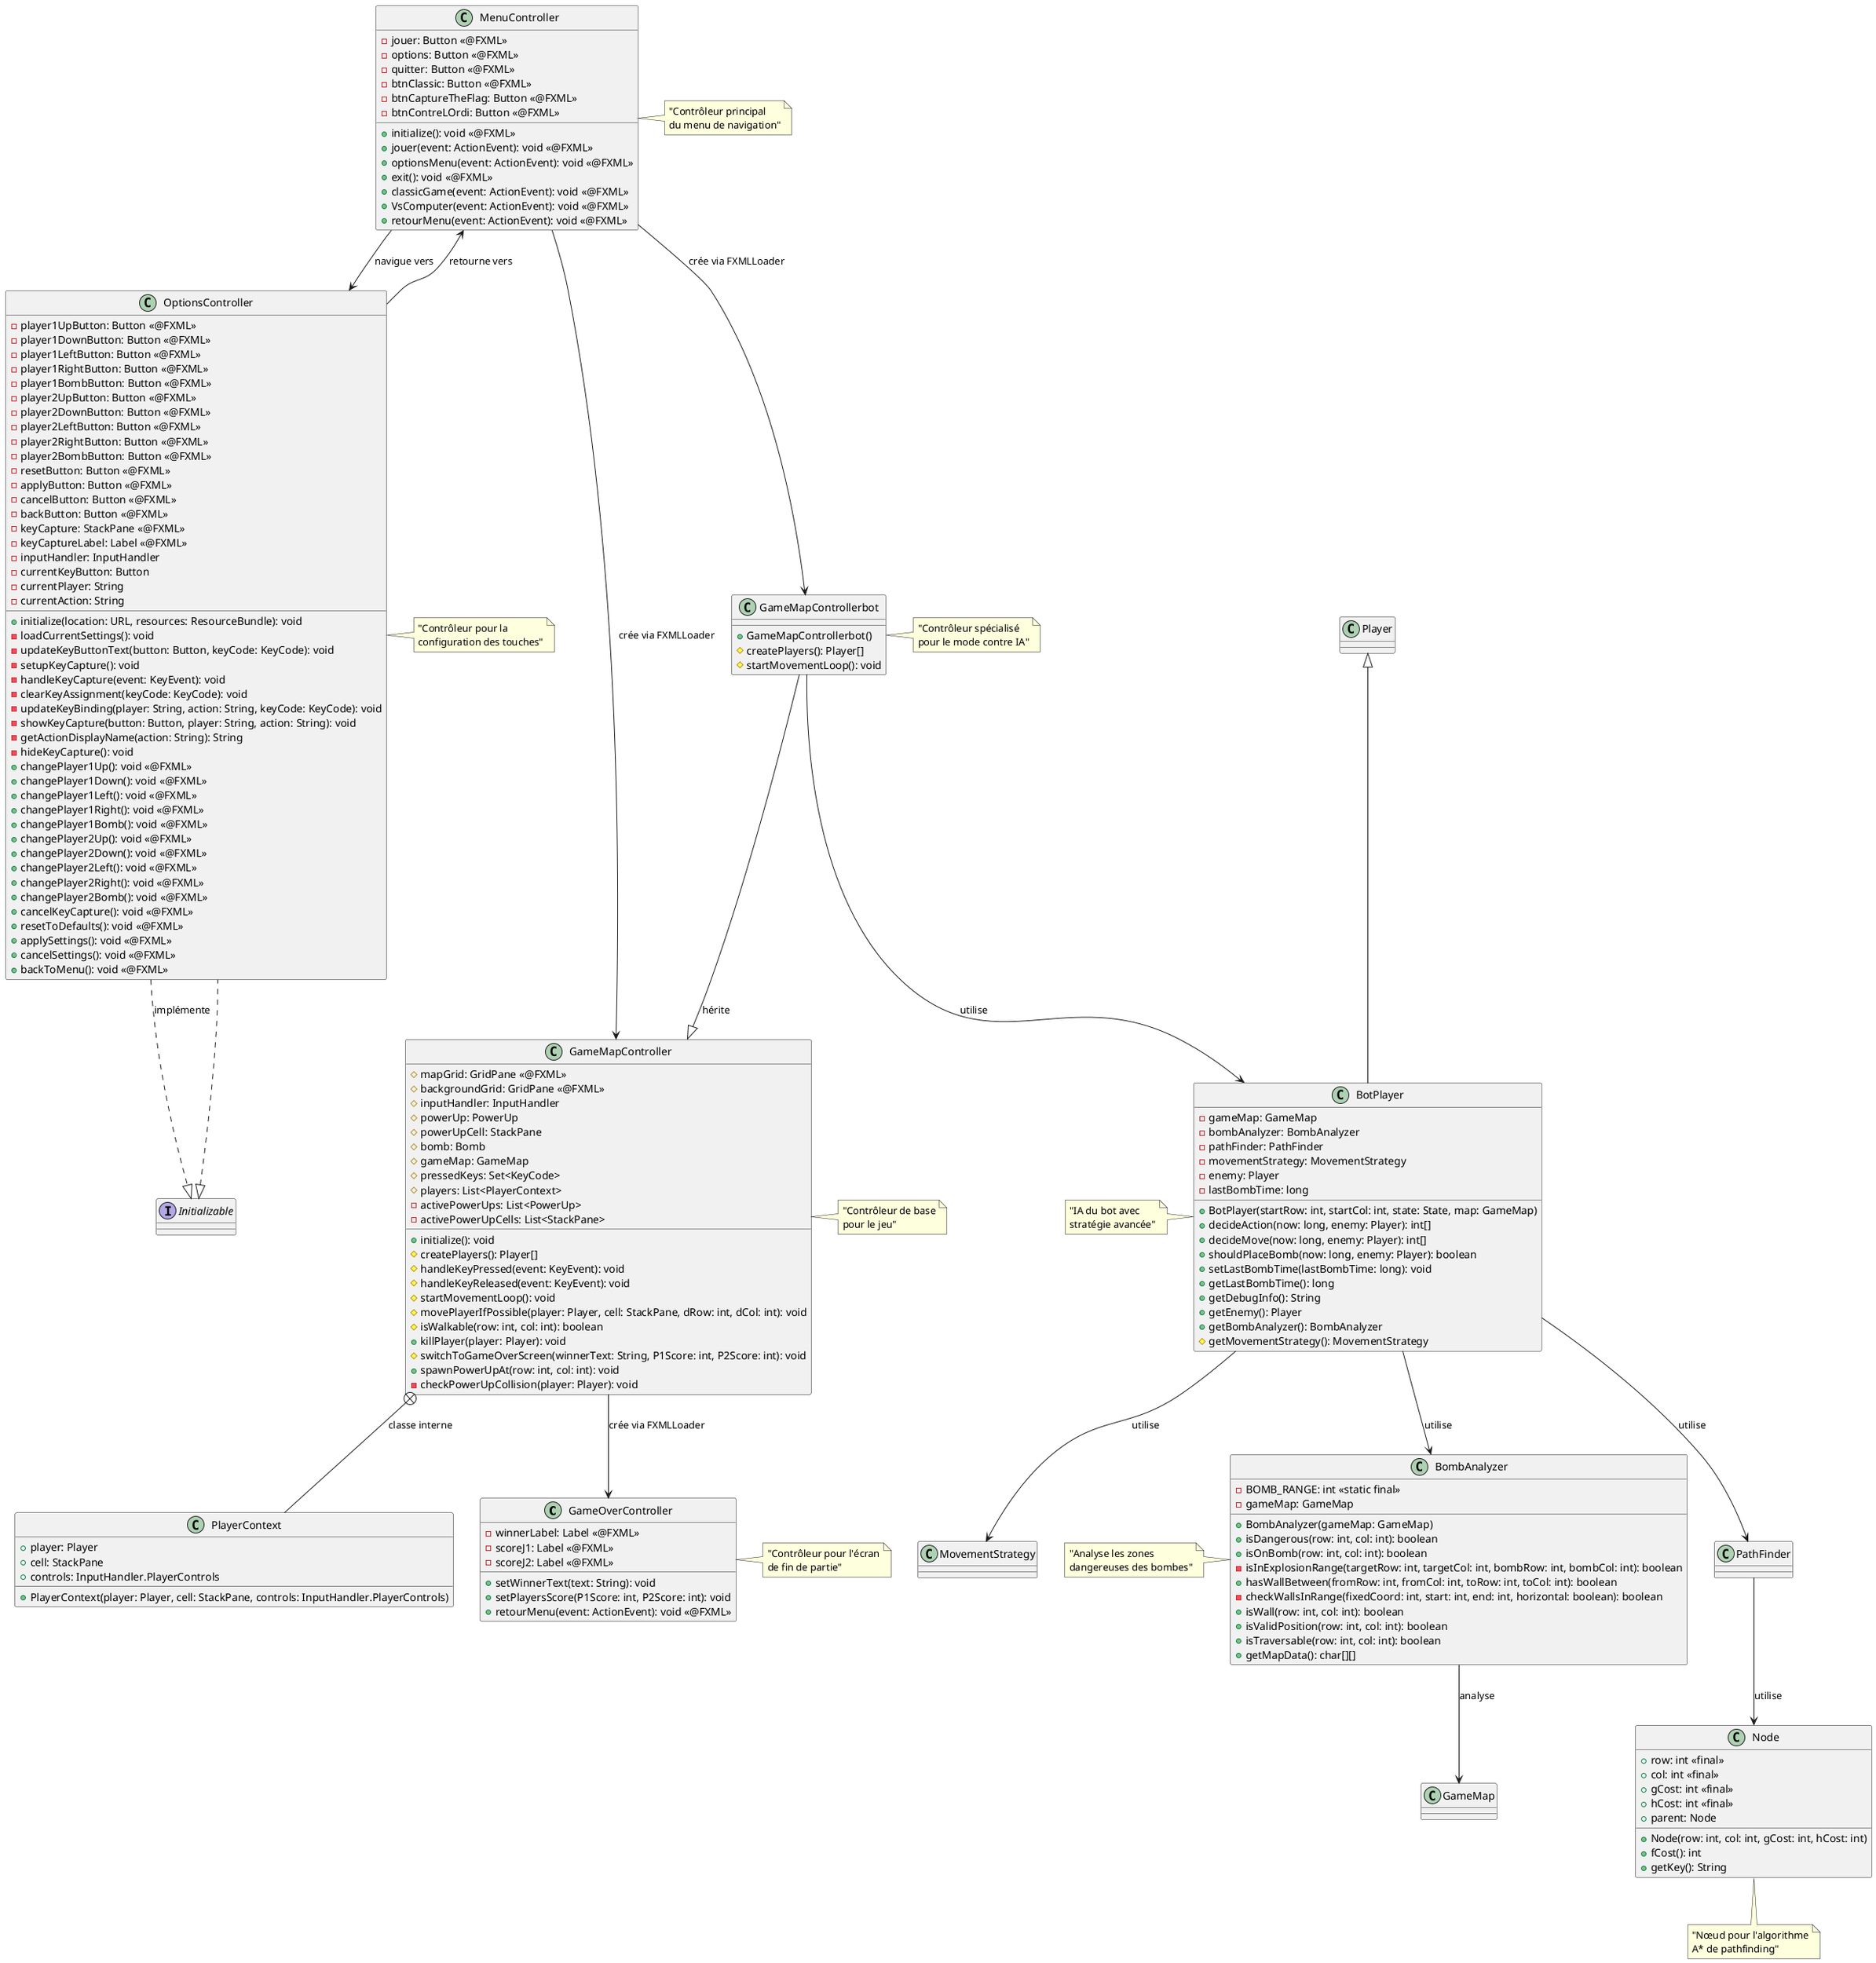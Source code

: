 @startuml Controllers

!define FXML_COLOR #E8F4FD
!define METHOD_COLOR #F0F8FF
!define FIELD_COLOR #FFF8DC

class GameOverController {
    {field} -winnerLabel: Label <<@FXML>>
    {field} -scoreJ1: Label <<@FXML>>
    {field} -scoreJ2: Label <<@FXML>>

    +setWinnerText(text: String): void
    +setPlayersScore(P1Score: int, P2Score: int): void
    +retourMenu(event: ActionEvent): void <<@FXML>>
}

class MenuController {
    {field} -jouer: Button <<@FXML>>
    {field} -options: Button <<@FXML>>
    {field} -quitter: Button <<@FXML>>
    {field} -btnClassic: Button <<@FXML>>
    {field} -btnCaptureTheFlag: Button <<@FXML>>
    {field} -btnContreLOrdi: Button <<@FXML>>

    +initialize(): void <<@FXML>>
    +jouer(event: ActionEvent): void <<@FXML>>
    +optionsMenu(event: ActionEvent): void <<@FXML>>
    +exit(): void <<@FXML>>
    +classicGame(event: ActionEvent): void <<@FXML>>
    +VsComputer(event: ActionEvent): void <<@FXML>>
    +retourMenu(event: ActionEvent): void <<@FXML>>
}

class OptionsController implements Initializable {
    {field} -player1UpButton: Button <<@FXML>>
    {field} -player1DownButton: Button <<@FXML>>
    {field} -player1LeftButton: Button <<@FXML>>
    {field} -player1RightButton: Button <<@FXML>>
    {field} -player1BombButton: Button <<@FXML>>
    {field} -player2UpButton: Button <<@FXML>>
    {field} -player2DownButton: Button <<@FXML>>
    {field} -player2LeftButton: Button <<@FXML>>
    {field} -player2RightButton: Button <<@FXML>>
    {field} -player2BombButton: Button <<@FXML>>
    {field} -resetButton: Button <<@FXML>>
    {field} -applyButton: Button <<@FXML>>
    {field} -cancelButton: Button <<@FXML>>
    {field} -backButton: Button <<@FXML>>
    {field} -keyCapture: StackPane <<@FXML>>
    {field} -keyCaptureLabel: Label <<@FXML>>
    {field} -inputHandler: InputHandler
    {field} -currentKeyButton: Button
    {field} -currentPlayer: String
    {field} -currentAction: String

    +initialize(location: URL, resources: ResourceBundle): void
    -loadCurrentSettings(): void
    -updateKeyButtonText(button: Button, keyCode: KeyCode): void
    -setupKeyCapture(): void
    -handleKeyCapture(event: KeyEvent): void
    -clearKeyAssignment(keyCode: KeyCode): void
    -updateKeyBinding(player: String, action: String, keyCode: KeyCode): void
    -showKeyCapture(button: Button, player: String, action: String): void
    -getActionDisplayName(action: String): String
    -hideKeyCapture(): void
    +changePlayer1Up(): void <<@FXML>>
    +changePlayer1Down(): void <<@FXML>>
    +changePlayer1Left(): void <<@FXML>>
    +changePlayer1Right(): void <<@FXML>>
    +changePlayer1Bomb(): void <<@FXML>>
    +changePlayer2Up(): void <<@FXML>>
    +changePlayer2Down(): void <<@FXML>>
    +changePlayer2Left(): void <<@FXML>>
    +changePlayer2Right(): void <<@FXML>>
    +changePlayer2Bomb(): void <<@FXML>>
    +cancelKeyCapture(): void <<@FXML>>
    +resetToDefaults(): void <<@FXML>>
    +applySettings(): void <<@FXML>>
    +cancelSettings(): void <<@FXML>>
    +backToMenu(): void <<@FXML>>
}

class GameMapController {
    {field} #mapGrid: GridPane <<@FXML>>
    {field} #backgroundGrid: GridPane <<@FXML>>
    {field} #inputHandler: InputHandler
    {field} #powerUp: PowerUp
    {field} #powerUpCell: StackPane
    {field} #bomb: Bomb
    {field} #gameMap: GameMap
    {field} #pressedKeys: Set<KeyCode>
    {field} #players: List<PlayerContext>
    {field} -activePowerUps: List<PowerUp>
    {field} -activePowerUpCells: List<StackPane>

    +initialize(): void
    #createPlayers(): Player[]
    #handleKeyPressed(event: KeyEvent): void
    #handleKeyReleased(event: KeyEvent): void
    #startMovementLoop(): void
    #movePlayerIfPossible(player: Player, cell: StackPane, dRow: int, dCol: int): void
    #isWalkable(row: int, col: int): boolean
    +killPlayer(player: Player): void
    #switchToGameOverScreen(winnerText: String, P1Score: int, P2Score: int): void
    +spawnPowerUpAt(row: int, col: int): void
    -checkPowerUpCollision(player: Player): void
}

class GameMapControllerbot {
    +GameMapControllerbot()
    #createPlayers(): Player[]
    #startMovementLoop(): void
}

class PlayerContext {
    {field} +player: Player
    {field} +cell: StackPane
    {field} +controls: InputHandler.PlayerControls

    +PlayerContext(player: Player, cell: StackPane, controls: InputHandler.PlayerControls)
}

class BombAnalyzer {
    {field} -BOMB_RANGE: int <<static final>>
    {field} -gameMap: GameMap

    +BombAnalyzer(gameMap: GameMap)
    +isDangerous(row: int, col: int): boolean
    +isOnBomb(row: int, col: int): boolean
    -isInExplosionRange(targetRow: int, targetCol: int, bombRow: int, bombCol: int): boolean
    +hasWallBetween(fromRow: int, fromCol: int, toRow: int, toCol: int): boolean
    -checkWallsInRange(fixedCoord: int, start: int, end: int, horizontal: boolean): boolean
    +isWall(row: int, col: int): boolean
    +isValidPosition(row: int, col: int): boolean
    +isTraversable(row: int, col: int): boolean
    +getMapData(): char[][]
}

class BotPlayer extends Player {
    {field} -gameMap: GameMap
    {field} -bombAnalyzer: BombAnalyzer
    {field} -pathFinder: PathFinder
    {field} -movementStrategy: MovementStrategy
    {field} -enemy: Player
    {field} -lastBombTime: long

    +BotPlayer(startRow: int, startCol: int, state: State, map: GameMap)
    +decideAction(now: long, enemy: Player): int[]
    +decideMove(now: long, enemy: Player): int[]
    +shouldPlaceBomb(now: long, enemy: Player): boolean
    +setLastBombTime(lastBombTime: long): void
    +getLastBombTime(): long
    +getDebugInfo(): String
    +getEnemy(): Player
    +getBombAnalyzer(): BombAnalyzer
    #getMovementStrategy(): MovementStrategy
}

class Node {
    {field} +row: int <<final>>
    {field} +col: int <<final>>
    {field} +gCost: int <<final>>
    {field} +hCost: int <<final>>
    {field} +parent: Node

    +Node(row: int, col: int, gCost: int, hCost: int)
    +fCost(): int
    +getKey(): String
}

' Relations entre contrôleurs
MenuController --> GameMapController : "crée via FXMLLoader"
MenuController --> GameMapControllerbot : "crée via FXMLLoader"
MenuController --> OptionsController : "navigue vers"
GameMapController --> GameOverController : "crée via FXMLLoader"
OptionsController --> MenuController : "retourne vers"
GameMapControllerbot --|> GameMapController : "hérite"
GameMapController +-- PlayerContext : "classe interne"

' Relations avec les classes du bot
GameMapControllerbot --> BotPlayer : "utilise"
BotPlayer --> BombAnalyzer : "utilise"
BotPlayer --> PathFinder : "utilise"
BotPlayer --> MovementStrategy : "utilise"
BombAnalyzer --> GameMap : "analyse"
PathFinder --> Node : "utilise"

' Interface
OptionsController ..|> Initializable : "implémente"

' Notes pour clarifier les rôles
note right of GameOverController : "Contrôleur pour l'écran\nde fin de partie"
note right of MenuController : "Contrôleur principal\ndu menu de navigation"
note right of OptionsController : "Contrôleur pour la\nconfiguration des touches"
note right of GameMapController : "Contrôleur de base\npour le jeu"
note right of GameMapControllerbot : "Contrôleur spécialisé\npour le mode contre IA"
note left of BombAnalyzer : "Analyse les zones\ndangereuses des bombes"
note left of BotPlayer : "IA du bot avec\nstratégie avancée"
note bottom of Node : "Nœud pour l'algorithme\nA* de pathfinding"

@enduml